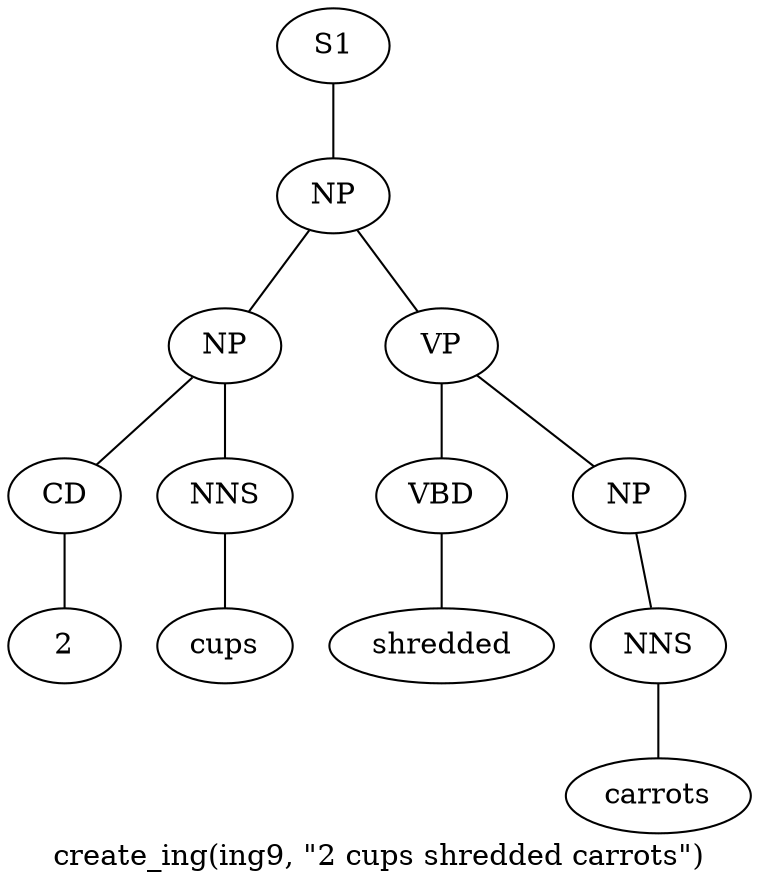 graph SyntaxGraph {
	label = "create_ing(ing9, \"2 cups shredded carrots\")";
	Node0 [label="S1"];
	Node1 [label="NP"];
	Node2 [label="NP"];
	Node3 [label="CD"];
	Node4 [label="2"];
	Node5 [label="NNS"];
	Node6 [label="cups"];
	Node7 [label="VP"];
	Node8 [label="VBD"];
	Node9 [label="shredded"];
	Node10 [label="NP"];
	Node11 [label="NNS"];
	Node12 [label="carrots"];

	Node0 -- Node1;
	Node1 -- Node2;
	Node1 -- Node7;
	Node2 -- Node3;
	Node2 -- Node5;
	Node3 -- Node4;
	Node5 -- Node6;
	Node7 -- Node8;
	Node7 -- Node10;
	Node8 -- Node9;
	Node10 -- Node11;
	Node11 -- Node12;
}
